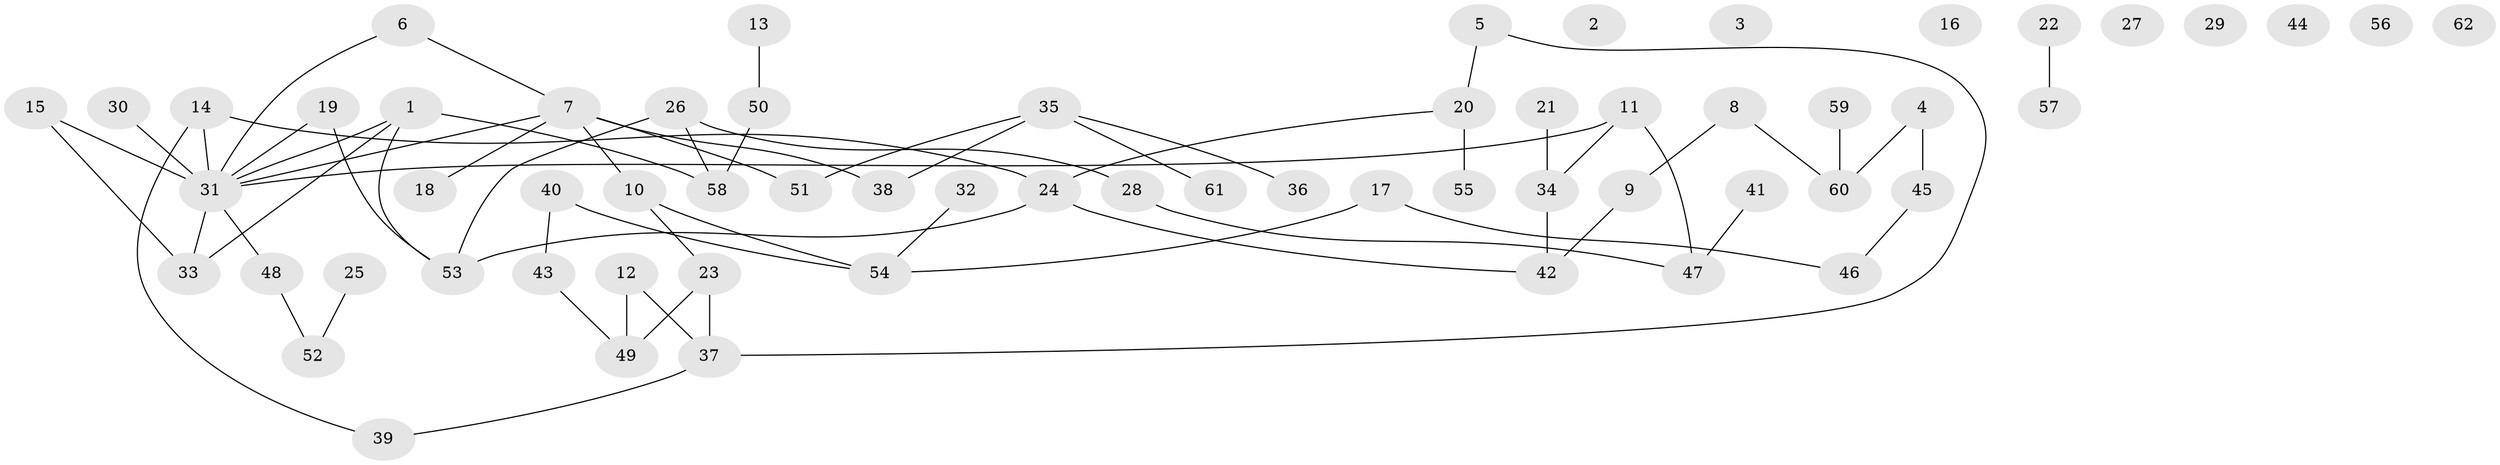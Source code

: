 // Generated by graph-tools (version 1.1) at 2025/40/03/09/25 04:40:35]
// undirected, 62 vertices, 66 edges
graph export_dot {
graph [start="1"]
  node [color=gray90,style=filled];
  1;
  2;
  3;
  4;
  5;
  6;
  7;
  8;
  9;
  10;
  11;
  12;
  13;
  14;
  15;
  16;
  17;
  18;
  19;
  20;
  21;
  22;
  23;
  24;
  25;
  26;
  27;
  28;
  29;
  30;
  31;
  32;
  33;
  34;
  35;
  36;
  37;
  38;
  39;
  40;
  41;
  42;
  43;
  44;
  45;
  46;
  47;
  48;
  49;
  50;
  51;
  52;
  53;
  54;
  55;
  56;
  57;
  58;
  59;
  60;
  61;
  62;
  1 -- 31;
  1 -- 33;
  1 -- 53;
  1 -- 58;
  4 -- 45;
  4 -- 60;
  5 -- 20;
  5 -- 37;
  6 -- 7;
  6 -- 31;
  7 -- 10;
  7 -- 18;
  7 -- 31;
  7 -- 38;
  7 -- 51;
  8 -- 9;
  8 -- 60;
  9 -- 42;
  10 -- 23;
  10 -- 54;
  11 -- 31;
  11 -- 34;
  11 -- 47;
  12 -- 37;
  12 -- 49;
  13 -- 50;
  14 -- 24;
  14 -- 31;
  14 -- 39;
  15 -- 31;
  15 -- 33;
  17 -- 46;
  17 -- 54;
  19 -- 31;
  19 -- 53;
  20 -- 24;
  20 -- 55;
  21 -- 34;
  22 -- 57;
  23 -- 37;
  23 -- 49;
  24 -- 42;
  24 -- 53;
  25 -- 52;
  26 -- 28;
  26 -- 53;
  26 -- 58;
  28 -- 47;
  30 -- 31;
  31 -- 33;
  31 -- 48;
  32 -- 54;
  34 -- 42;
  35 -- 36;
  35 -- 38;
  35 -- 51;
  35 -- 61;
  37 -- 39;
  40 -- 43;
  40 -- 54;
  41 -- 47;
  43 -- 49;
  45 -- 46;
  48 -- 52;
  50 -- 58;
  59 -- 60;
}
